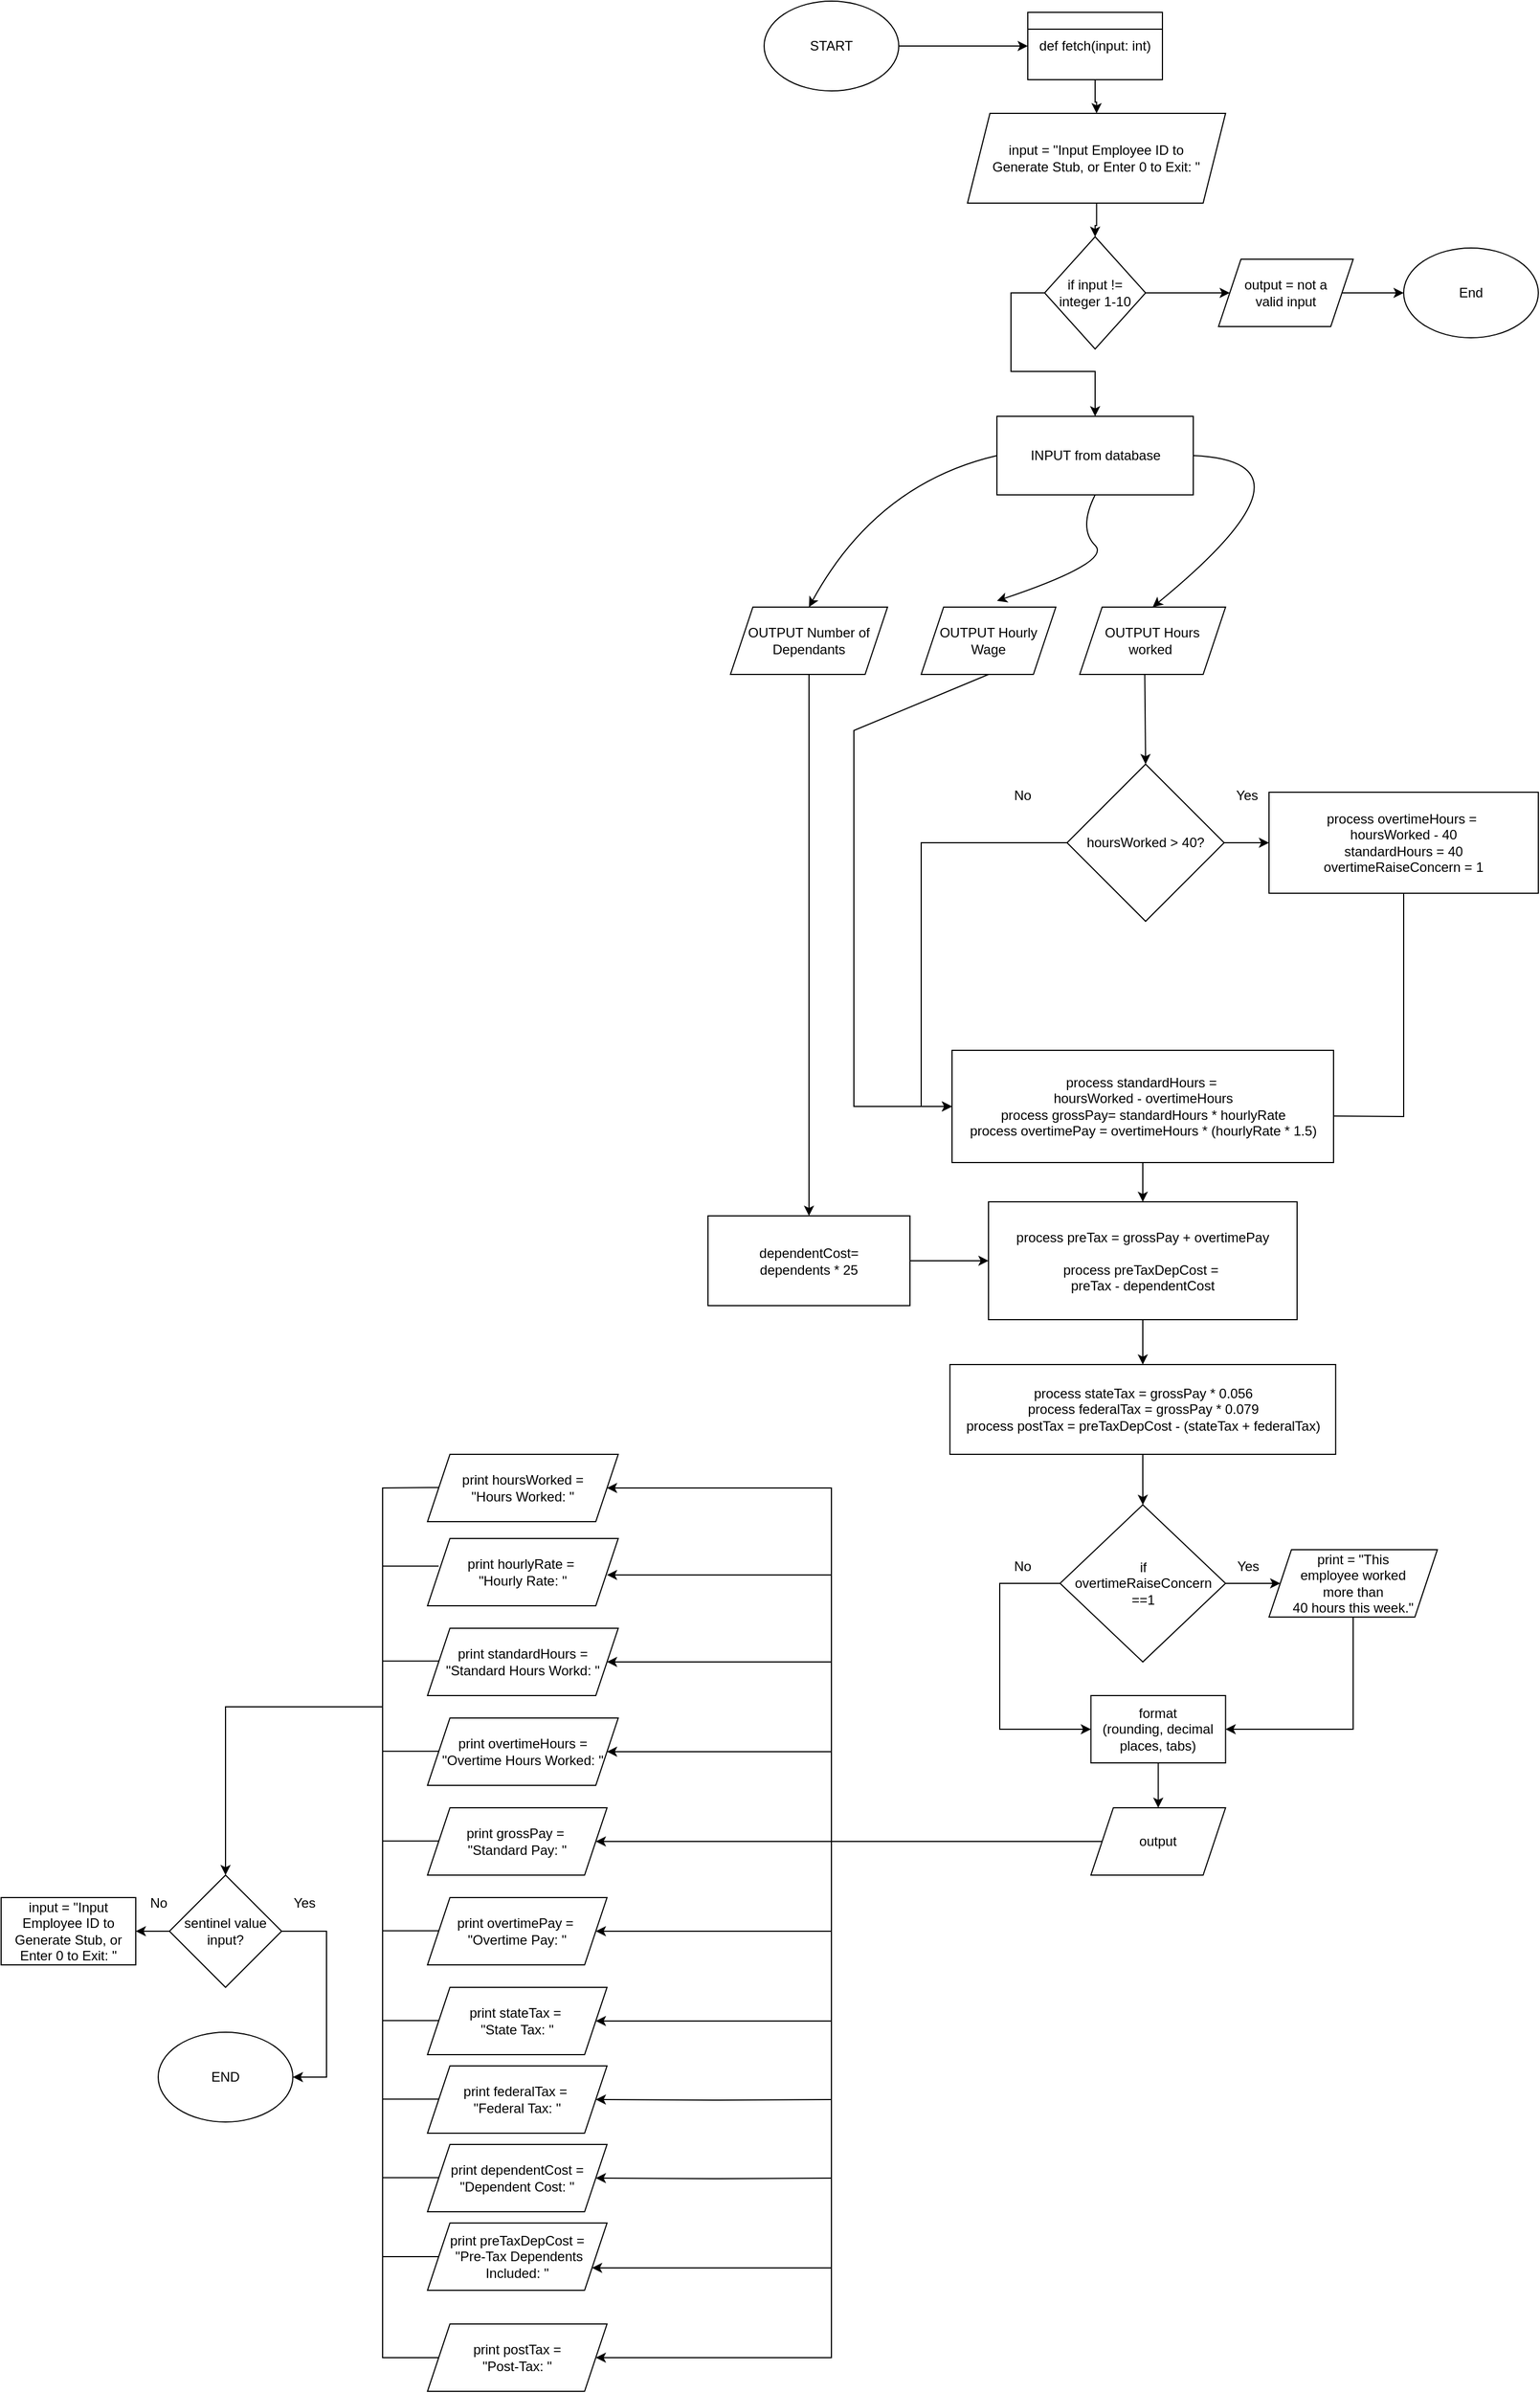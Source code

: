 <mxfile version="24.7.16">
  <diagram name="Page-1" id="esMmEqDtiHe8ynMrBO5d">
    <mxGraphModel dx="4097" dy="4440" grid="1" gridSize="10" guides="1" tooltips="1" connect="1" arrows="1" fold="1" page="1" pageScale="2" pageWidth="850" pageHeight="1100" math="0" shadow="0">
      <root>
        <mxCell id="0" />
        <mxCell id="1" parent="0" />
        <mxCell id="Tp-x2qTyDvBHqINrgSqc-6" value="" style="edgeStyle=orthogonalEdgeStyle;rounded=0;orthogonalLoop=1;jettySize=auto;html=1;" parent="1" source="Tp-x2qTyDvBHqINrgSqc-8" edge="1">
          <mxGeometry relative="1" as="geometry">
            <mxPoint x="1310" y="710" as="targetPoint" />
          </mxGeometry>
        </mxCell>
        <mxCell id="Tp-x2qTyDvBHqINrgSqc-7" style="edgeStyle=orthogonalEdgeStyle;rounded=0;orthogonalLoop=1;jettySize=auto;html=1;entryX=0;entryY=0.5;entryDx=0;entryDy=0;exitX=0;exitY=0.5;exitDx=0;exitDy=0;" parent="1" source="Tp-x2qTyDvBHqINrgSqc-8" target="Tp-x2qTyDvBHqINrgSqc-15" edge="1">
          <mxGeometry relative="1" as="geometry">
            <mxPoint x="1049.95" y="1005" as="targetPoint" />
            <mxPoint x="1130.003" y="825.053" as="sourcePoint" />
            <Array as="points">
              <mxPoint x="1000" y="710" />
              <mxPoint x="1000" y="945" />
            </Array>
          </mxGeometry>
        </mxCell>
        <mxCell id="Tp-x2qTyDvBHqINrgSqc-8" value="hoursWorked &amp;gt; 40?" style="rhombus;whiteSpace=wrap;html=1;" parent="1" vertex="1">
          <mxGeometry x="1130" y="640" width="140" height="140" as="geometry" />
        </mxCell>
        <mxCell id="Tp-x2qTyDvBHqINrgSqc-9" value="" style="edgeStyle=orthogonalEdgeStyle;rounded=0;orthogonalLoop=1;jettySize=auto;html=1;" parent="1" source="Tp-x2qTyDvBHqINrgSqc-10" target="Tp-x2qTyDvBHqINrgSqc-13" edge="1">
          <mxGeometry relative="1" as="geometry" />
        </mxCell>
        <mxCell id="Tp-x2qTyDvBHqINrgSqc-10" value="&lt;span style=&quot;background-color: initial;&quot;&gt;process preTax = grossPay + overtimePay&lt;br&gt;&lt;br&gt;process preTaxDepCost =&amp;nbsp;&lt;/span&gt;&lt;div&gt;preTax - dependentCost&lt;/div&gt;" style="shape=label;whiteSpace=wrap;html=1;fixedSize=1;rounded=0;" parent="1" vertex="1">
          <mxGeometry x="1060" y="1030" width="275" height="105" as="geometry" />
        </mxCell>
        <mxCell id="Tp-x2qTyDvBHqINrgSqc-11" value="" style="endArrow=classic;html=1;rounded=0;exitX=0.5;exitY=1;exitDx=0;exitDy=0;entryX=0.964;entryY=0.585;entryDx=0;entryDy=0;entryPerimeter=0;" parent="1" target="Tp-x2qTyDvBHqINrgSqc-15" edge="1">
          <mxGeometry width="50" height="50" relative="1" as="geometry">
            <mxPoint x="1430" y="755" as="sourcePoint" />
            <mxPoint x="1200" y="915" as="targetPoint" />
            <Array as="points">
              <mxPoint x="1430" y="954" />
            </Array>
          </mxGeometry>
        </mxCell>
        <mxCell id="PhHh0tKxwfidBCIL8bIC-16" value="" style="edgeStyle=orthogonalEdgeStyle;rounded=0;orthogonalLoop=1;jettySize=auto;html=1;" edge="1" parent="1" source="Tp-x2qTyDvBHqINrgSqc-13" target="PhHh0tKxwfidBCIL8bIC-15">
          <mxGeometry relative="1" as="geometry" />
        </mxCell>
        <mxCell id="Tp-x2qTyDvBHqINrgSqc-13" value="process stateTax = grossPay * 0.056&lt;div&gt;process federalTax = grossPay * 0.079&lt;/div&gt;&lt;div&gt;process postTax = preTaxDepCost - (stateTax + federalTax)&lt;/div&gt;" style="shape=label;whiteSpace=wrap;html=1;fixedSize=1;rounded=0;" parent="1" vertex="1">
          <mxGeometry x="1025.63" y="1175" width="343.75" height="80" as="geometry" />
        </mxCell>
        <mxCell id="Tp-x2qTyDvBHqINrgSqc-14" value="" style="edgeStyle=orthogonalEdgeStyle;rounded=0;orthogonalLoop=1;jettySize=auto;html=1;" parent="1" source="Tp-x2qTyDvBHqINrgSqc-15" target="Tp-x2qTyDvBHqINrgSqc-10" edge="1">
          <mxGeometry relative="1" as="geometry" />
        </mxCell>
        <mxCell id="Tp-x2qTyDvBHqINrgSqc-15" value="&lt;div&gt;process standardHours =&amp;nbsp;&lt;br&gt;hoursWorked - overtimeHours&lt;br&gt;process grossPay= standardHours * hourlyRate&lt;/div&gt;&lt;div&gt;process overtimePay = overtimeHours * (hourlyRate * 1.5)&lt;br&gt;&lt;/div&gt;" style="shape=label;whiteSpace=wrap;html=1;fixedSize=1;rounded=0;" parent="1" vertex="1">
          <mxGeometry x="1027.5" y="895" width="340" height="100" as="geometry" />
        </mxCell>
        <mxCell id="Tp-x2qTyDvBHqINrgSqc-16" value="" style="edgeStyle=orthogonalEdgeStyle;rounded=0;orthogonalLoop=1;jettySize=auto;html=1;" parent="1" source="Tp-x2qTyDvBHqINrgSqc-17" target="Tp-x2qTyDvBHqINrgSqc-10" edge="1">
          <mxGeometry relative="1" as="geometry" />
        </mxCell>
        <mxCell id="Tp-x2qTyDvBHqINrgSqc-17" value="dependentCost= &lt;br&gt;dependents * 25" style="shape=label;whiteSpace=wrap;html=1;fixedSize=1;rounded=0;" parent="1" vertex="1">
          <mxGeometry x="810" y="1042.5" width="180" height="80" as="geometry" />
        </mxCell>
        <mxCell id="Tp-x2qTyDvBHqINrgSqc-18" value="Yes" style="text;html=1;align=center;verticalAlign=middle;resizable=0;points=[];autosize=1;strokeColor=none;fillColor=none;" parent="1" vertex="1">
          <mxGeometry x="1270" y="653" width="40" height="30" as="geometry" />
        </mxCell>
        <mxCell id="Tp-x2qTyDvBHqINrgSqc-19" value="No" style="text;html=1;align=center;verticalAlign=middle;resizable=0;points=[];autosize=1;strokeColor=none;fillColor=none;" parent="1" vertex="1">
          <mxGeometry x="1070" y="653" width="40" height="30" as="geometry" />
        </mxCell>
        <mxCell id="PhHh0tKxwfidBCIL8bIC-56" value="" style="edgeStyle=orthogonalEdgeStyle;rounded=0;orthogonalLoop=1;jettySize=auto;html=1;" edge="1" parent="1" source="Tp-x2qTyDvBHqINrgSqc-35" target="Tp-x2qTyDvBHqINrgSqc-43">
          <mxGeometry relative="1" as="geometry" />
        </mxCell>
        <mxCell id="Tp-x2qTyDvBHqINrgSqc-35" value="def fetch(input: int)" style="rounded=0;whiteSpace=wrap;html=1;" parent="1" vertex="1">
          <mxGeometry x="1095" y="-30" width="120" height="60" as="geometry" />
        </mxCell>
        <mxCell id="Tp-x2qTyDvBHqINrgSqc-36" value="OUTPUT Number of Dependants" style="shape=parallelogram;perimeter=parallelogramPerimeter;whiteSpace=wrap;html=1;fixedSize=1;rounded=0;" parent="1" vertex="1">
          <mxGeometry x="830" y="500" width="140" height="60" as="geometry" />
        </mxCell>
        <mxCell id="Tp-x2qTyDvBHqINrgSqc-37" value="OUTPUT Hourly Wage" style="shape=parallelogram;perimeter=parallelogramPerimeter;whiteSpace=wrap;html=1;fixedSize=1;rounded=0;" parent="1" vertex="1">
          <mxGeometry x="1000" y="500" width="120" height="60" as="geometry" />
        </mxCell>
        <mxCell id="Tp-x2qTyDvBHqINrgSqc-38" value="&lt;div&gt;OUTPUT Hours worked&amp;nbsp;&lt;/div&gt;" style="shape=parallelogram;perimeter=parallelogramPerimeter;whiteSpace=wrap;html=1;fixedSize=1;rounded=0;" parent="1" vertex="1">
          <mxGeometry x="1141.27" y="500" width="130" height="60" as="geometry" />
        </mxCell>
        <mxCell id="Tp-x2qTyDvBHqINrgSqc-39" value="" style="endArrow=classic;html=1;rounded=0;entryX=0.563;entryY=-0.092;entryDx=0;entryDy=0;entryPerimeter=0;exitX=0.5;exitY=1;exitDx=0;exitDy=0;curved=1;" parent="1" source="Tp-x2qTyDvBHqINrgSqc-45" target="Tp-x2qTyDvBHqINrgSqc-37" edge="1">
          <mxGeometry width="50" height="50" relative="1" as="geometry">
            <mxPoint x="1150" y="440" as="sourcePoint" />
            <mxPoint x="1240" y="320" as="targetPoint" />
            <Array as="points">
              <mxPoint x="1140" y="430" />
              <mxPoint x="1170" y="460" />
            </Array>
          </mxGeometry>
        </mxCell>
        <mxCell id="Tp-x2qTyDvBHqINrgSqc-40" value="" style="endArrow=classic;html=1;rounded=0;entryX=0.5;entryY=0;entryDx=0;entryDy=0;exitX=0;exitY=0.5;exitDx=0;exitDy=0;curved=1;" parent="1" source="Tp-x2qTyDvBHqINrgSqc-45" target="Tp-x2qTyDvBHqINrgSqc-36" edge="1">
          <mxGeometry width="50" height="50" relative="1" as="geometry">
            <mxPoint x="1155" y="400" as="sourcePoint" />
            <mxPoint x="1240" y="320" as="targetPoint" />
            <Array as="points">
              <mxPoint x="960" y="390" />
            </Array>
          </mxGeometry>
        </mxCell>
        <mxCell id="Tp-x2qTyDvBHqINrgSqc-41" value="" style="endArrow=classic;html=1;rounded=0;exitX=1;exitY=0.5;exitDx=0;exitDy=0;entryX=0.5;entryY=0;entryDx=0;entryDy=0;curved=1;" parent="1" source="Tp-x2qTyDvBHqINrgSqc-45" target="Tp-x2qTyDvBHqINrgSqc-38" edge="1">
          <mxGeometry width="50" height="50" relative="1" as="geometry">
            <mxPoint x="1155" y="400" as="sourcePoint" />
            <mxPoint x="1240" y="320" as="targetPoint" />
            <Array as="points">
              <mxPoint x="1365" y="370" />
            </Array>
          </mxGeometry>
        </mxCell>
        <mxCell id="PhHh0tKxwfidBCIL8bIC-54" value="" style="edgeStyle=orthogonalEdgeStyle;rounded=0;orthogonalLoop=1;jettySize=auto;html=1;" edge="1" parent="1" source="Tp-x2qTyDvBHqINrgSqc-43" target="PhHh0tKxwfidBCIL8bIC-47">
          <mxGeometry relative="1" as="geometry" />
        </mxCell>
        <mxCell id="Tp-x2qTyDvBHqINrgSqc-43" value="input = &quot;Input Employee ID to &lt;br&gt;Generate Stub, or Enter 0 to Exit: &quot;" style="shape=parallelogram;perimeter=parallelogramPerimeter;whiteSpace=wrap;html=1;fixedSize=1;rounded=0;" parent="1" vertex="1">
          <mxGeometry x="1041.27" y="60" width="230" height="80" as="geometry" />
        </mxCell>
        <mxCell id="Tp-x2qTyDvBHqINrgSqc-45" value="&lt;div&gt;INPUT from database&lt;/div&gt;" style="rounded=0;whiteSpace=wrap;html=1;" parent="1" vertex="1">
          <mxGeometry x="1067.5" y="330" width="175" height="70" as="geometry" />
        </mxCell>
        <mxCell id="Tp-x2qTyDvBHqINrgSqc-50" value="process overtimeHours =&amp;nbsp;&lt;br&gt;hoursWorked - 40&lt;div&gt;standardHours = 40&lt;br&gt;overtimeRaiseConcern = 1&lt;/div&gt;" style="shape=label;whiteSpace=wrap;html=1;fixedSize=1;rounded=0;" parent="1" vertex="1">
          <mxGeometry x="1310" y="665" width="240" height="90" as="geometry" />
        </mxCell>
        <mxCell id="PhHh0tKxwfidBCIL8bIC-57" value="" style="edgeStyle=orthogonalEdgeStyle;rounded=0;orthogonalLoop=1;jettySize=auto;html=1;" edge="1" parent="1" source="Tp-x2qTyDvBHqINrgSqc-52" target="Tp-x2qTyDvBHqINrgSqc-35">
          <mxGeometry relative="1" as="geometry" />
        </mxCell>
        <mxCell id="Tp-x2qTyDvBHqINrgSqc-52" value="START" style="ellipse;whiteSpace=wrap;html=1;" parent="1" vertex="1">
          <mxGeometry x="860" y="-40" width="120" height="80" as="geometry" />
        </mxCell>
        <mxCell id="Tp-x2qTyDvBHqINrgSqc-80" value="" style="edgeStyle=orthogonalEdgeStyle;rounded=0;orthogonalLoop=1;jettySize=auto;html=1;" parent="1" target="Tp-x2qTyDvBHqINrgSqc-69" edge="1">
          <mxGeometry relative="1" as="geometry">
            <mxPoint x="920" y="1600" as="sourcePoint" />
            <Array as="points">
              <mxPoint x="920" y="1680" />
            </Array>
          </mxGeometry>
        </mxCell>
        <mxCell id="Tp-x2qTyDvBHqINrgSqc-79" value="" style="edgeStyle=orthogonalEdgeStyle;rounded=0;orthogonalLoop=1;jettySize=auto;html=1;" parent="1" target="Tp-x2qTyDvBHqINrgSqc-70" edge="1">
          <mxGeometry relative="1" as="geometry">
            <mxPoint x="920" y="1600" as="sourcePoint" />
            <Array as="points">
              <mxPoint x="920" y="1600" />
            </Array>
          </mxGeometry>
        </mxCell>
        <mxCell id="Tp-x2qTyDvBHqINrgSqc-77" value="" style="edgeStyle=orthogonalEdgeStyle;rounded=0;orthogonalLoop=1;jettySize=auto;html=1;exitX=0;exitY=0.5;exitDx=0;exitDy=0;" parent="1" source="PhHh0tKxwfidBCIL8bIC-9" target="Tp-x2qTyDvBHqINrgSqc-72" edge="1">
          <mxGeometry relative="1" as="geometry">
            <mxPoint x="920" y="1440" as="sourcePoint" />
            <Array as="points">
              <mxPoint x="920" y="1600" />
              <mxPoint x="920" y="1440" />
            </Array>
          </mxGeometry>
        </mxCell>
        <mxCell id="Tp-x2qTyDvBHqINrgSqc-82" value="" style="edgeStyle=orthogonalEdgeStyle;rounded=0;orthogonalLoop=1;jettySize=auto;html=1;" parent="1" target="Tp-x2qTyDvBHqINrgSqc-67" edge="1">
          <mxGeometry relative="1" as="geometry">
            <mxPoint x="920" y="1830" as="sourcePoint" />
          </mxGeometry>
        </mxCell>
        <mxCell id="Tp-x2qTyDvBHqINrgSqc-83" value="" style="edgeStyle=orthogonalEdgeStyle;rounded=0;orthogonalLoop=1;jettySize=auto;html=1;" parent="1" target="Tp-x2qTyDvBHqINrgSqc-66" edge="1">
          <mxGeometry relative="1" as="geometry">
            <mxPoint x="920" y="1900" as="sourcePoint" />
          </mxGeometry>
        </mxCell>
        <mxCell id="Tp-x2qTyDvBHqINrgSqc-84" value="" style="edgeStyle=orthogonalEdgeStyle;rounded=0;orthogonalLoop=1;jettySize=auto;html=1;" parent="1" target="Tp-x2qTyDvBHqINrgSqc-65" edge="1">
          <mxGeometry relative="1" as="geometry">
            <mxPoint x="920" y="1670" as="sourcePoint" />
            <Array as="points">
              <mxPoint x="920" y="1980" />
            </Array>
          </mxGeometry>
        </mxCell>
        <mxCell id="Tp-x2qTyDvBHqINrgSqc-65" value="print preTaxDepCost =&lt;br&gt;&amp;nbsp;&quot;Pre-Tax Dependents Included: &quot;" style="whiteSpace=wrap;html=1;shape=parallelogram;perimeter=parallelogramPerimeter;fixedSize=1;" parent="1" vertex="1">
          <mxGeometry x="560" y="1940" width="159.99" height="60" as="geometry" />
        </mxCell>
        <mxCell id="Tp-x2qTyDvBHqINrgSqc-66" value="print dependentCost = &quot;Dependent Cost: &quot;" style="whiteSpace=wrap;html=1;shape=parallelogram;perimeter=parallelogramPerimeter;fixedSize=1;" parent="1" vertex="1">
          <mxGeometry x="560" y="1870" width="159.99" height="60" as="geometry" />
        </mxCell>
        <mxCell id="Tp-x2qTyDvBHqINrgSqc-67" value="print federalTax =&amp;nbsp;&lt;br&gt;&quot;Federal Tax: &quot;" style="whiteSpace=wrap;html=1;shape=parallelogram;perimeter=parallelogramPerimeter;fixedSize=1;" parent="1" vertex="1">
          <mxGeometry x="560" y="1800" width="159.99" height="60" as="geometry" />
        </mxCell>
        <mxCell id="Tp-x2qTyDvBHqINrgSqc-68" value="print stateTax =&amp;nbsp;&lt;br&gt;&quot;State Tax: &quot;" style="whiteSpace=wrap;html=1;shape=parallelogram;perimeter=parallelogramPerimeter;fixedSize=1;" parent="1" vertex="1">
          <mxGeometry x="560" y="1730" width="159.99" height="60" as="geometry" />
        </mxCell>
        <mxCell id="Tp-x2qTyDvBHqINrgSqc-69" value="print overtimePay =&amp;nbsp;&lt;br&gt;&quot;Overtime Pay: &quot;" style="whiteSpace=wrap;html=1;shape=parallelogram;perimeter=parallelogramPerimeter;fixedSize=1;" parent="1" vertex="1">
          <mxGeometry x="560" y="1650" width="159.99" height="60" as="geometry" />
        </mxCell>
        <mxCell id="Tp-x2qTyDvBHqINrgSqc-70" value="print grossPay =&amp;nbsp;&lt;br&gt;&quot;Standard Pay: &quot;" style="whiteSpace=wrap;html=1;shape=parallelogram;perimeter=parallelogramPerimeter;fixedSize=1;" parent="1" vertex="1">
          <mxGeometry x="560" y="1570" width="159.99" height="60" as="geometry" />
        </mxCell>
        <mxCell id="Tp-x2qTyDvBHqINrgSqc-71" value="print overtimeHours =&lt;br&gt;&quot;Overtime Hours Worked: &quot;" style="whiteSpace=wrap;html=1;shape=parallelogram;perimeter=parallelogramPerimeter;fixedSize=1;" parent="1" vertex="1">
          <mxGeometry x="560" y="1490" width="169.99" height="60" as="geometry" />
        </mxCell>
        <mxCell id="Tp-x2qTyDvBHqINrgSqc-72" value="print standardHours =&lt;br&gt;&quot;Standard Hours Workd: &quot;" style="whiteSpace=wrap;html=1;shape=parallelogram;perimeter=parallelogramPerimeter;fixedSize=1;" parent="1" vertex="1">
          <mxGeometry x="560" y="1410" width="169.99" height="60" as="geometry" />
        </mxCell>
        <mxCell id="Tp-x2qTyDvBHqINrgSqc-73" value="print hourlyRate =&amp;nbsp;&lt;br&gt;&quot;Hourly Rate: &quot;" style="whiteSpace=wrap;html=1;shape=parallelogram;perimeter=parallelogramPerimeter;fixedSize=1;" parent="1" vertex="1">
          <mxGeometry x="560" y="1330" width="169.99" height="60" as="geometry" />
        </mxCell>
        <mxCell id="Tp-x2qTyDvBHqINrgSqc-74" value="print hoursWorked =&lt;br&gt;&quot;Hours Worked: &quot;" style="whiteSpace=wrap;html=1;shape=parallelogram;perimeter=parallelogramPerimeter;fixedSize=1;" parent="1" vertex="1">
          <mxGeometry x="560" y="1255" width="169.99" height="60" as="geometry" />
        </mxCell>
        <mxCell id="Tp-x2qTyDvBHqINrgSqc-100" value="END" style="ellipse;whiteSpace=wrap;html=1;" parent="1" vertex="1">
          <mxGeometry x="320" y="1770" width="120" height="80" as="geometry" />
        </mxCell>
        <mxCell id="PhHh0tKxwfidBCIL8bIC-2" value="" style="endArrow=classic;html=1;rounded=0;exitX=0.5;exitY=1;exitDx=0;exitDy=0;entryX=0.5;entryY=0;entryDx=0;entryDy=0;" edge="1" parent="1" source="Tp-x2qTyDvBHqINrgSqc-36" target="Tp-x2qTyDvBHqINrgSqc-17">
          <mxGeometry width="50" height="50" relative="1" as="geometry">
            <mxPoint x="1220" y="910" as="sourcePoint" />
            <mxPoint x="1270" y="860" as="targetPoint" />
          </mxGeometry>
        </mxCell>
        <mxCell id="PhHh0tKxwfidBCIL8bIC-3" value="" style="endArrow=classic;html=1;rounded=0;exitX=0.446;exitY=1;exitDx=0;exitDy=0;exitPerimeter=0;entryX=0.5;entryY=0;entryDx=0;entryDy=0;" edge="1" parent="1" source="Tp-x2qTyDvBHqINrgSqc-38" target="Tp-x2qTyDvBHqINrgSqc-8">
          <mxGeometry width="50" height="50" relative="1" as="geometry">
            <mxPoint x="1220" y="710" as="sourcePoint" />
            <mxPoint x="1270" y="660" as="targetPoint" />
          </mxGeometry>
        </mxCell>
        <mxCell id="PhHh0tKxwfidBCIL8bIC-4" value="" style="endArrow=classic;html=1;rounded=0;exitX=0.5;exitY=1;exitDx=0;exitDy=0;entryX=0;entryY=0.5;entryDx=0;entryDy=0;" edge="1" parent="1" source="Tp-x2qTyDvBHqINrgSqc-37" target="Tp-x2qTyDvBHqINrgSqc-15">
          <mxGeometry width="50" height="50" relative="1" as="geometry">
            <mxPoint x="1220" y="810" as="sourcePoint" />
            <mxPoint x="950" y="950" as="targetPoint" />
            <Array as="points">
              <mxPoint x="940" y="610" />
              <mxPoint x="940" y="945" />
            </Array>
          </mxGeometry>
        </mxCell>
        <mxCell id="PhHh0tKxwfidBCIL8bIC-5" value="" style="endArrow=none;html=1;rounded=0;exitX=0;exitY=0.25;exitDx=0;exitDy=0;entryX=1;entryY=0.25;entryDx=0;entryDy=0;" edge="1" parent="1" source="Tp-x2qTyDvBHqINrgSqc-35" target="Tp-x2qTyDvBHqINrgSqc-35">
          <mxGeometry width="50" height="50" relative="1" as="geometry">
            <mxPoint x="1220" y="410" as="sourcePoint" />
            <mxPoint x="1270" y="360" as="targetPoint" />
          </mxGeometry>
        </mxCell>
        <mxCell id="PhHh0tKxwfidBCIL8bIC-10" value="" style="edgeStyle=orthogonalEdgeStyle;rounded=0;orthogonalLoop=1;jettySize=auto;html=1;" edge="1" parent="1" source="PhHh0tKxwfidBCIL8bIC-7" target="PhHh0tKxwfidBCIL8bIC-9">
          <mxGeometry relative="1" as="geometry" />
        </mxCell>
        <mxCell id="PhHh0tKxwfidBCIL8bIC-7" value="format&lt;br&gt;(rounding, decimal places, tabs)" style="whiteSpace=wrap;html=1;rounded=0;" vertex="1" parent="1">
          <mxGeometry x="1151.265" y="1470" width="120" height="60" as="geometry" />
        </mxCell>
        <mxCell id="PhHh0tKxwfidBCIL8bIC-9" value="output" style="shape=parallelogram;perimeter=parallelogramPerimeter;whiteSpace=wrap;html=1;fixedSize=1;rounded=0;" vertex="1" parent="1">
          <mxGeometry x="1151.265" y="1570" width="120" height="60" as="geometry" />
        </mxCell>
        <mxCell id="PhHh0tKxwfidBCIL8bIC-13" value="print postTax =&lt;br&gt;&quot;Post-Tax: &quot;" style="whiteSpace=wrap;html=1;shape=parallelogram;perimeter=parallelogramPerimeter;fixedSize=1;" vertex="1" parent="1">
          <mxGeometry x="560" y="2030" width="159.99" height="60" as="geometry" />
        </mxCell>
        <mxCell id="PhHh0tKxwfidBCIL8bIC-14" value="" style="endArrow=classic;html=1;rounded=0;entryX=1;entryY=0.5;entryDx=0;entryDy=0;" edge="1" parent="1" target="PhHh0tKxwfidBCIL8bIC-13">
          <mxGeometry width="50" height="50" relative="1" as="geometry">
            <mxPoint x="920" y="1980" as="sourcePoint" />
            <mxPoint x="1065" y="2100" as="targetPoint" />
            <Array as="points">
              <mxPoint x="920" y="2060" />
            </Array>
          </mxGeometry>
        </mxCell>
        <mxCell id="PhHh0tKxwfidBCIL8bIC-18" value="" style="edgeStyle=orthogonalEdgeStyle;rounded=0;orthogonalLoop=1;jettySize=auto;html=1;" edge="1" parent="1" source="PhHh0tKxwfidBCIL8bIC-15" target="PhHh0tKxwfidBCIL8bIC-17">
          <mxGeometry relative="1" as="geometry" />
        </mxCell>
        <mxCell id="PhHh0tKxwfidBCIL8bIC-15" value="if &lt;br&gt;overtimeRaiseConcern ==1" style="rhombus;whiteSpace=wrap;html=1;" vertex="1" parent="1">
          <mxGeometry x="1123.76" y="1300" width="147.5" height="140" as="geometry" />
        </mxCell>
        <mxCell id="PhHh0tKxwfidBCIL8bIC-17" value="print = &quot;This &lt;br&gt;employee worked &lt;br&gt;more than &lt;br&gt;40 hours this week.&quot;" style="shape=parallelogram;perimeter=parallelogramPerimeter;whiteSpace=wrap;html=1;fixedSize=1;" vertex="1" parent="1">
          <mxGeometry x="1310" y="1340" width="150" height="60" as="geometry" />
        </mxCell>
        <mxCell id="PhHh0tKxwfidBCIL8bIC-19" value="" style="endArrow=classic;html=1;rounded=0;exitX=0.5;exitY=1;exitDx=0;exitDy=0;entryX=1;entryY=0.5;entryDx=0;entryDy=0;" edge="1" parent="1" source="PhHh0tKxwfidBCIL8bIC-17" target="PhHh0tKxwfidBCIL8bIC-7">
          <mxGeometry width="50" height="50" relative="1" as="geometry">
            <mxPoint x="1390" y="1520" as="sourcePoint" />
            <mxPoint x="1385" y="1510" as="targetPoint" />
            <Array as="points">
              <mxPoint x="1385" y="1500" />
            </Array>
          </mxGeometry>
        </mxCell>
        <mxCell id="PhHh0tKxwfidBCIL8bIC-20" value="" style="endArrow=classic;html=1;rounded=0;exitX=0;exitY=0.5;exitDx=0;exitDy=0;entryX=0;entryY=0.5;entryDx=0;entryDy=0;" edge="1" parent="1" source="PhHh0tKxwfidBCIL8bIC-15" target="PhHh0tKxwfidBCIL8bIC-7">
          <mxGeometry width="50" height="50" relative="1" as="geometry">
            <mxPoint x="950" y="1580" as="sourcePoint" />
            <mxPoint x="1000" y="1530" as="targetPoint" />
            <Array as="points">
              <mxPoint x="1070" y="1370" />
              <mxPoint x="1070" y="1440" />
              <mxPoint x="1070" y="1500" />
            </Array>
          </mxGeometry>
        </mxCell>
        <mxCell id="PhHh0tKxwfidBCIL8bIC-21" value="No" style="text;html=1;align=center;verticalAlign=middle;resizable=0;points=[];autosize=1;strokeColor=none;fillColor=none;" vertex="1" parent="1">
          <mxGeometry x="1070" y="1340" width="40" height="30" as="geometry" />
        </mxCell>
        <mxCell id="PhHh0tKxwfidBCIL8bIC-22" value="Yes" style="text;html=1;align=center;verticalAlign=middle;resizable=0;points=[];autosize=1;strokeColor=none;fillColor=none;" vertex="1" parent="1">
          <mxGeometry x="1271.26" y="1340" width="40" height="30" as="geometry" />
        </mxCell>
        <mxCell id="PhHh0tKxwfidBCIL8bIC-24" value="" style="endArrow=classic;html=1;rounded=0;entryX=1;entryY=0.5;entryDx=0;entryDy=0;" edge="1" parent="1" target="Tp-x2qTyDvBHqINrgSqc-74">
          <mxGeometry width="50" height="50" relative="1" as="geometry">
            <mxPoint x="920" y="1440" as="sourcePoint" />
            <mxPoint x="990" y="1310" as="targetPoint" />
            <Array as="points">
              <mxPoint x="920" y="1285" />
            </Array>
          </mxGeometry>
        </mxCell>
        <mxCell id="PhHh0tKxwfidBCIL8bIC-25" value="" style="endArrow=classic;html=1;rounded=0;entryX=1;entryY=0.5;entryDx=0;entryDy=0;" edge="1" parent="1">
          <mxGeometry width="50" height="50" relative="1" as="geometry">
            <mxPoint x="919.99" y="1517.5" as="sourcePoint" />
            <mxPoint x="719.99" y="1362.5" as="targetPoint" />
            <Array as="points">
              <mxPoint x="919.99" y="1362.5" />
            </Array>
          </mxGeometry>
        </mxCell>
        <mxCell id="PhHh0tKxwfidBCIL8bIC-26" value="" style="endArrow=classic;html=1;rounded=0;entryX=1;entryY=0.5;entryDx=0;entryDy=0;" edge="1" parent="1">
          <mxGeometry width="50" height="50" relative="1" as="geometry">
            <mxPoint x="919.99" y="1675" as="sourcePoint" />
            <mxPoint x="719.99" y="1520" as="targetPoint" />
            <Array as="points">
              <mxPoint x="919.99" y="1520" />
            </Array>
          </mxGeometry>
        </mxCell>
        <mxCell id="PhHh0tKxwfidBCIL8bIC-27" value="" style="endArrow=classic;html=1;rounded=0;entryX=1;entryY=0.5;entryDx=0;entryDy=0;" edge="1" parent="1">
          <mxGeometry width="50" height="50" relative="1" as="geometry">
            <mxPoint x="920" y="1760" as="sourcePoint" />
            <mxPoint x="710" y="1760" as="targetPoint" />
            <Array as="points" />
          </mxGeometry>
        </mxCell>
        <mxCell id="PhHh0tKxwfidBCIL8bIC-28" value="sentinel value input?" style="rhombus;whiteSpace=wrap;html=1;" vertex="1" parent="1">
          <mxGeometry x="330" y="1630" width="100" height="100" as="geometry" />
        </mxCell>
        <mxCell id="PhHh0tKxwfidBCIL8bIC-30" value="No" style="text;html=1;align=center;verticalAlign=middle;resizable=0;points=[];autosize=1;strokeColor=none;fillColor=none;" vertex="1" parent="1">
          <mxGeometry x="300" y="1640" width="40" height="30" as="geometry" />
        </mxCell>
        <mxCell id="PhHh0tKxwfidBCIL8bIC-31" value="" style="endArrow=classic;html=1;rounded=0;exitX=1;exitY=0.5;exitDx=0;exitDy=0;entryX=1;entryY=0.5;entryDx=0;entryDy=0;" edge="1" parent="1" source="PhHh0tKxwfidBCIL8bIC-28" target="Tp-x2qTyDvBHqINrgSqc-100">
          <mxGeometry width="50" height="50" relative="1" as="geometry">
            <mxPoint x="430" y="1690" as="sourcePoint" />
            <mxPoint x="440" y="1820" as="targetPoint" />
            <Array as="points">
              <mxPoint x="470" y="1680" />
              <mxPoint x="470" y="1810" />
            </Array>
          </mxGeometry>
        </mxCell>
        <mxCell id="PhHh0tKxwfidBCIL8bIC-32" value="" style="endArrow=classic;html=1;rounded=0;exitX=0;exitY=0.5;exitDx=0;exitDy=0;" edge="1" parent="1" source="PhHh0tKxwfidBCIL8bIC-28">
          <mxGeometry width="50" height="50" relative="1" as="geometry">
            <mxPoint x="640" y="1730" as="sourcePoint" />
            <mxPoint x="300" y="1680" as="targetPoint" />
          </mxGeometry>
        </mxCell>
        <mxCell id="PhHh0tKxwfidBCIL8bIC-33" value="input = &quot;Input Employee ID to Generate Stub, or Enter 0 to Exit: &quot;" style="rounded=0;whiteSpace=wrap;html=1;" vertex="1" parent="1">
          <mxGeometry x="180" y="1650" width="120" height="60" as="geometry" />
        </mxCell>
        <mxCell id="PhHh0tKxwfidBCIL8bIC-34" value="Yes" style="text;html=1;align=center;verticalAlign=middle;resizable=0;points=[];autosize=1;strokeColor=none;fillColor=none;" vertex="1" parent="1">
          <mxGeometry x="430" y="1640" width="40" height="30" as="geometry" />
        </mxCell>
        <mxCell id="PhHh0tKxwfidBCIL8bIC-35" value="" style="endArrow=classic;html=1;rounded=0;exitX=0;exitY=0.5;exitDx=0;exitDy=0;entryX=0.5;entryY=0;entryDx=0;entryDy=0;" edge="1" parent="1" source="PhHh0tKxwfidBCIL8bIC-13" target="PhHh0tKxwfidBCIL8bIC-28">
          <mxGeometry width="50" height="50" relative="1" as="geometry">
            <mxPoint x="650" y="1930" as="sourcePoint" />
            <mxPoint x="700" y="1880" as="targetPoint" />
            <Array as="points">
              <mxPoint x="520" y="2060" />
              <mxPoint x="520" y="1480" />
              <mxPoint x="380" y="1480" />
            </Array>
          </mxGeometry>
        </mxCell>
        <mxCell id="PhHh0tKxwfidBCIL8bIC-36" value="" style="endArrow=none;html=1;rounded=0;exitX=0;exitY=0.5;exitDx=0;exitDy=0;" edge="1" parent="1" source="Tp-x2qTyDvBHqINrgSqc-65">
          <mxGeometry width="50" height="50" relative="1" as="geometry">
            <mxPoint x="650" y="1840" as="sourcePoint" />
            <mxPoint x="520" y="1970" as="targetPoint" />
          </mxGeometry>
        </mxCell>
        <mxCell id="PhHh0tKxwfidBCIL8bIC-37" value="" style="endArrow=none;html=1;rounded=0;exitX=0;exitY=0.5;exitDx=0;exitDy=0;" edge="1" parent="1">
          <mxGeometry width="50" height="50" relative="1" as="geometry">
            <mxPoint x="570" y="1899.6" as="sourcePoint" />
            <mxPoint x="520" y="1899.6" as="targetPoint" />
          </mxGeometry>
        </mxCell>
        <mxCell id="PhHh0tKxwfidBCIL8bIC-38" value="" style="endArrow=none;html=1;rounded=0;exitX=0;exitY=0.5;exitDx=0;exitDy=0;" edge="1" parent="1">
          <mxGeometry width="50" height="50" relative="1" as="geometry">
            <mxPoint x="570" y="1829.6" as="sourcePoint" />
            <mxPoint x="520" y="1829.6" as="targetPoint" />
          </mxGeometry>
        </mxCell>
        <mxCell id="PhHh0tKxwfidBCIL8bIC-39" value="" style="endArrow=none;html=1;rounded=0;exitX=0;exitY=0.5;exitDx=0;exitDy=0;" edge="1" parent="1">
          <mxGeometry width="50" height="50" relative="1" as="geometry">
            <mxPoint x="570" y="1759.6" as="sourcePoint" />
            <mxPoint x="520" y="1759.6" as="targetPoint" />
          </mxGeometry>
        </mxCell>
        <mxCell id="PhHh0tKxwfidBCIL8bIC-40" value="" style="endArrow=none;html=1;rounded=0;exitX=0;exitY=0.5;exitDx=0;exitDy=0;" edge="1" parent="1">
          <mxGeometry width="50" height="50" relative="1" as="geometry">
            <mxPoint x="570" y="1679.6" as="sourcePoint" />
            <mxPoint x="520" y="1679.6" as="targetPoint" />
          </mxGeometry>
        </mxCell>
        <mxCell id="PhHh0tKxwfidBCIL8bIC-41" value="" style="endArrow=none;html=1;rounded=0;exitX=0;exitY=0.5;exitDx=0;exitDy=0;" edge="1" parent="1">
          <mxGeometry width="50" height="50" relative="1" as="geometry">
            <mxPoint x="570" y="1599.6" as="sourcePoint" />
            <mxPoint x="520" y="1599.6" as="targetPoint" />
          </mxGeometry>
        </mxCell>
        <mxCell id="PhHh0tKxwfidBCIL8bIC-42" value="" style="endArrow=none;html=1;rounded=0;exitX=0;exitY=0.5;exitDx=0;exitDy=0;" edge="1" parent="1">
          <mxGeometry width="50" height="50" relative="1" as="geometry">
            <mxPoint x="570" y="1519.6" as="sourcePoint" />
            <mxPoint x="520" y="1519.6" as="targetPoint" />
          </mxGeometry>
        </mxCell>
        <mxCell id="PhHh0tKxwfidBCIL8bIC-43" value="" style="endArrow=none;html=1;rounded=0;exitX=0;exitY=0.5;exitDx=0;exitDy=0;" edge="1" parent="1">
          <mxGeometry width="50" height="50" relative="1" as="geometry">
            <mxPoint x="570" y="1439.2" as="sourcePoint" />
            <mxPoint x="520" y="1439.2" as="targetPoint" />
          </mxGeometry>
        </mxCell>
        <mxCell id="PhHh0tKxwfidBCIL8bIC-44" value="" style="endArrow=none;html=1;rounded=0;exitX=0;exitY=0.5;exitDx=0;exitDy=0;" edge="1" parent="1">
          <mxGeometry width="50" height="50" relative="1" as="geometry">
            <mxPoint x="570" y="1354.6" as="sourcePoint" />
            <mxPoint x="520" y="1354.6" as="targetPoint" />
          </mxGeometry>
        </mxCell>
        <mxCell id="PhHh0tKxwfidBCIL8bIC-45" value="" style="endArrow=none;html=1;rounded=0;exitX=0;exitY=0.5;exitDx=0;exitDy=0;" edge="1" parent="1">
          <mxGeometry width="50" height="50" relative="1" as="geometry">
            <mxPoint x="570" y="1284.6" as="sourcePoint" />
            <mxPoint x="520" y="1480" as="targetPoint" />
            <Array as="points">
              <mxPoint x="520" y="1285" />
            </Array>
          </mxGeometry>
        </mxCell>
        <mxCell id="PhHh0tKxwfidBCIL8bIC-51" value="" style="edgeStyle=orthogonalEdgeStyle;rounded=0;orthogonalLoop=1;jettySize=auto;html=1;" edge="1" parent="1" source="PhHh0tKxwfidBCIL8bIC-47" target="PhHh0tKxwfidBCIL8bIC-50">
          <mxGeometry relative="1" as="geometry" />
        </mxCell>
        <mxCell id="PhHh0tKxwfidBCIL8bIC-47" value="if input != integer 1-10" style="rhombus;whiteSpace=wrap;html=1;" vertex="1" parent="1">
          <mxGeometry x="1110" y="170" width="90" height="100" as="geometry" />
        </mxCell>
        <mxCell id="PhHh0tKxwfidBCIL8bIC-48" value="" style="endArrow=classic;html=1;rounded=0;exitX=0;exitY=0.5;exitDx=0;exitDy=0;entryX=0.5;entryY=0;entryDx=0;entryDy=0;" edge="1" parent="1" source="PhHh0tKxwfidBCIL8bIC-47" target="Tp-x2qTyDvBHqINrgSqc-45">
          <mxGeometry width="50" height="50" relative="1" as="geometry">
            <mxPoint x="1200" y="320" as="sourcePoint" />
            <mxPoint x="1250" y="270" as="targetPoint" />
            <Array as="points">
              <mxPoint x="1080" y="220" />
              <mxPoint x="1080" y="290" />
              <mxPoint x="1155" y="290" />
            </Array>
          </mxGeometry>
        </mxCell>
        <mxCell id="PhHh0tKxwfidBCIL8bIC-53" value="" style="edgeStyle=orthogonalEdgeStyle;rounded=0;orthogonalLoop=1;jettySize=auto;html=1;" edge="1" parent="1" source="PhHh0tKxwfidBCIL8bIC-50" target="PhHh0tKxwfidBCIL8bIC-52">
          <mxGeometry relative="1" as="geometry" />
        </mxCell>
        <mxCell id="PhHh0tKxwfidBCIL8bIC-50" value="output = not a &lt;br&gt;valid input" style="shape=parallelogram;perimeter=parallelogramPerimeter;whiteSpace=wrap;html=1;fixedSize=1;" vertex="1" parent="1">
          <mxGeometry x="1265" y="190" width="120" height="60" as="geometry" />
        </mxCell>
        <mxCell id="PhHh0tKxwfidBCIL8bIC-52" value="End" style="ellipse;whiteSpace=wrap;html=1;" vertex="1" parent="1">
          <mxGeometry x="1430" y="180" width="120" height="80" as="geometry" />
        </mxCell>
      </root>
    </mxGraphModel>
  </diagram>
</mxfile>

